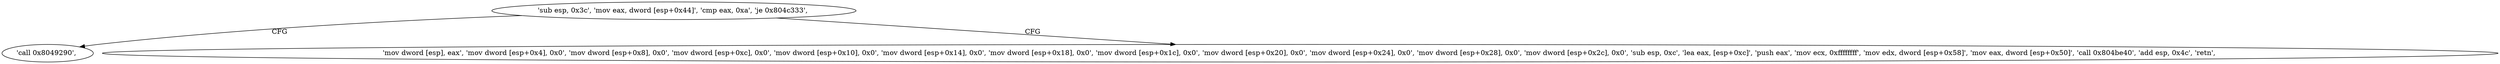 digraph "func" {
"134529710" [label = "'sub esp, 0x3c', 'mov eax, dword [esp+0x44]', 'cmp eax, 0xa', 'je 0x804c333', " ]
"134529843" [label = "'call 0x8049290', " ]
"134529722" [label = "'mov dword [esp], eax', 'mov dword [esp+0x4], 0x0', 'mov dword [esp+0x8], 0x0', 'mov dword [esp+0xc], 0x0', 'mov dword [esp+0x10], 0x0', 'mov dword [esp+0x14], 0x0', 'mov dword [esp+0x18], 0x0', 'mov dword [esp+0x1c], 0x0', 'mov dword [esp+0x20], 0x0', 'mov dword [esp+0x24], 0x0', 'mov dword [esp+0x28], 0x0', 'mov dword [esp+0x2c], 0x0', 'sub esp, 0xc', 'lea eax, [esp+0xc]', 'push eax', 'mov ecx, 0xffffffff', 'mov edx, dword [esp+0x58]', 'mov eax, dword [esp+0x50]', 'call 0x804be40', 'add esp, 0x4c', 'retn', " ]
"134529710" -> "134529843" [ label = "CFG" ]
"134529710" -> "134529722" [ label = "CFG" ]
}
